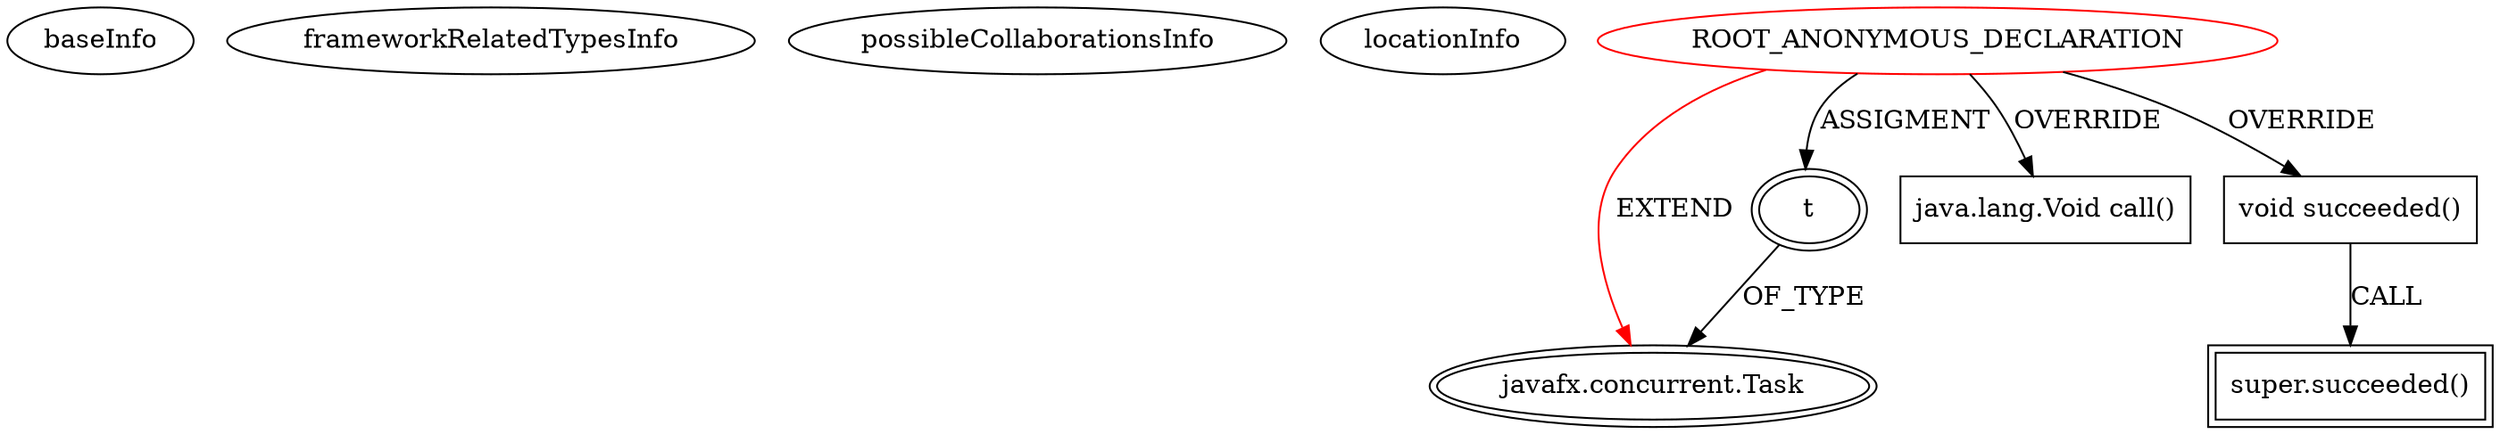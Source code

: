 digraph {
baseInfo[graphId=4854,category="extension_graph",isAnonymous=true,possibleRelation=false]
frameworkRelatedTypesInfo[0="javafx.concurrent.Task"]
possibleCollaborationsInfo[]
locationInfo[projectName="wwtg99-POMA",filePath="/wwtg99-POMA/POMA-master/src/cn/edu/suda/gui/LoadingDialog.java",contextSignature="void show()",graphId="4854"]
0[label="ROOT_ANONYMOUS_DECLARATION",vertexType="ROOT_ANONYMOUS_DECLARATION",isFrameworkType=false,color=red]
1[label="javafx.concurrent.Task",vertexType="FRAMEWORK_CLASS_TYPE",isFrameworkType=true,peripheries=2]
2[label="t",vertexType="OUTSIDE_VARIABLE_EXPRESION",isFrameworkType=true,peripheries=2]
4[label="java.lang.Void call()",vertexType="OVERRIDING_METHOD_DECLARATION",isFrameworkType=false,shape=box]
5[label="void succeeded()",vertexType="OVERRIDING_METHOD_DECLARATION",isFrameworkType=false,shape=box]
6[label="super.succeeded()",vertexType="SUPER_CALL",isFrameworkType=true,peripheries=2,shape=box]
0->1[label="EXTEND",color=red]
0->2[label="ASSIGMENT"]
2->1[label="OF_TYPE"]
0->4[label="OVERRIDE"]
0->5[label="OVERRIDE"]
5->6[label="CALL"]
}
